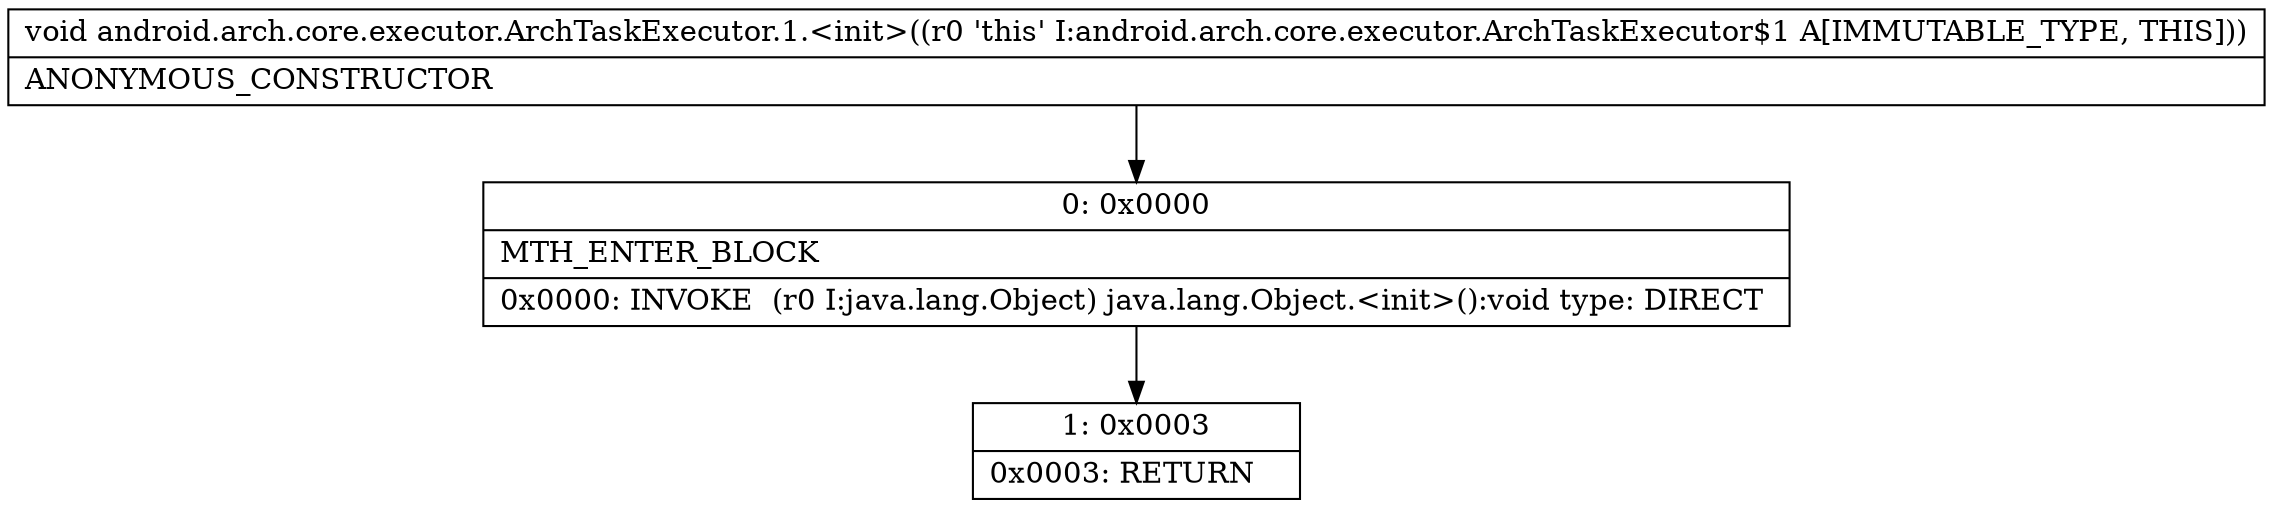 digraph "CFG forandroid.arch.core.executor.ArchTaskExecutor.1.\<init\>()V" {
Node_0 [shape=record,label="{0\:\ 0x0000|MTH_ENTER_BLOCK\l|0x0000: INVOKE  (r0 I:java.lang.Object) java.lang.Object.\<init\>():void type: DIRECT \l}"];
Node_1 [shape=record,label="{1\:\ 0x0003|0x0003: RETURN   \l}"];
MethodNode[shape=record,label="{void android.arch.core.executor.ArchTaskExecutor.1.\<init\>((r0 'this' I:android.arch.core.executor.ArchTaskExecutor$1 A[IMMUTABLE_TYPE, THIS]))  | ANONYMOUS_CONSTRUCTOR\l}"];
MethodNode -> Node_0;
Node_0 -> Node_1;
}

